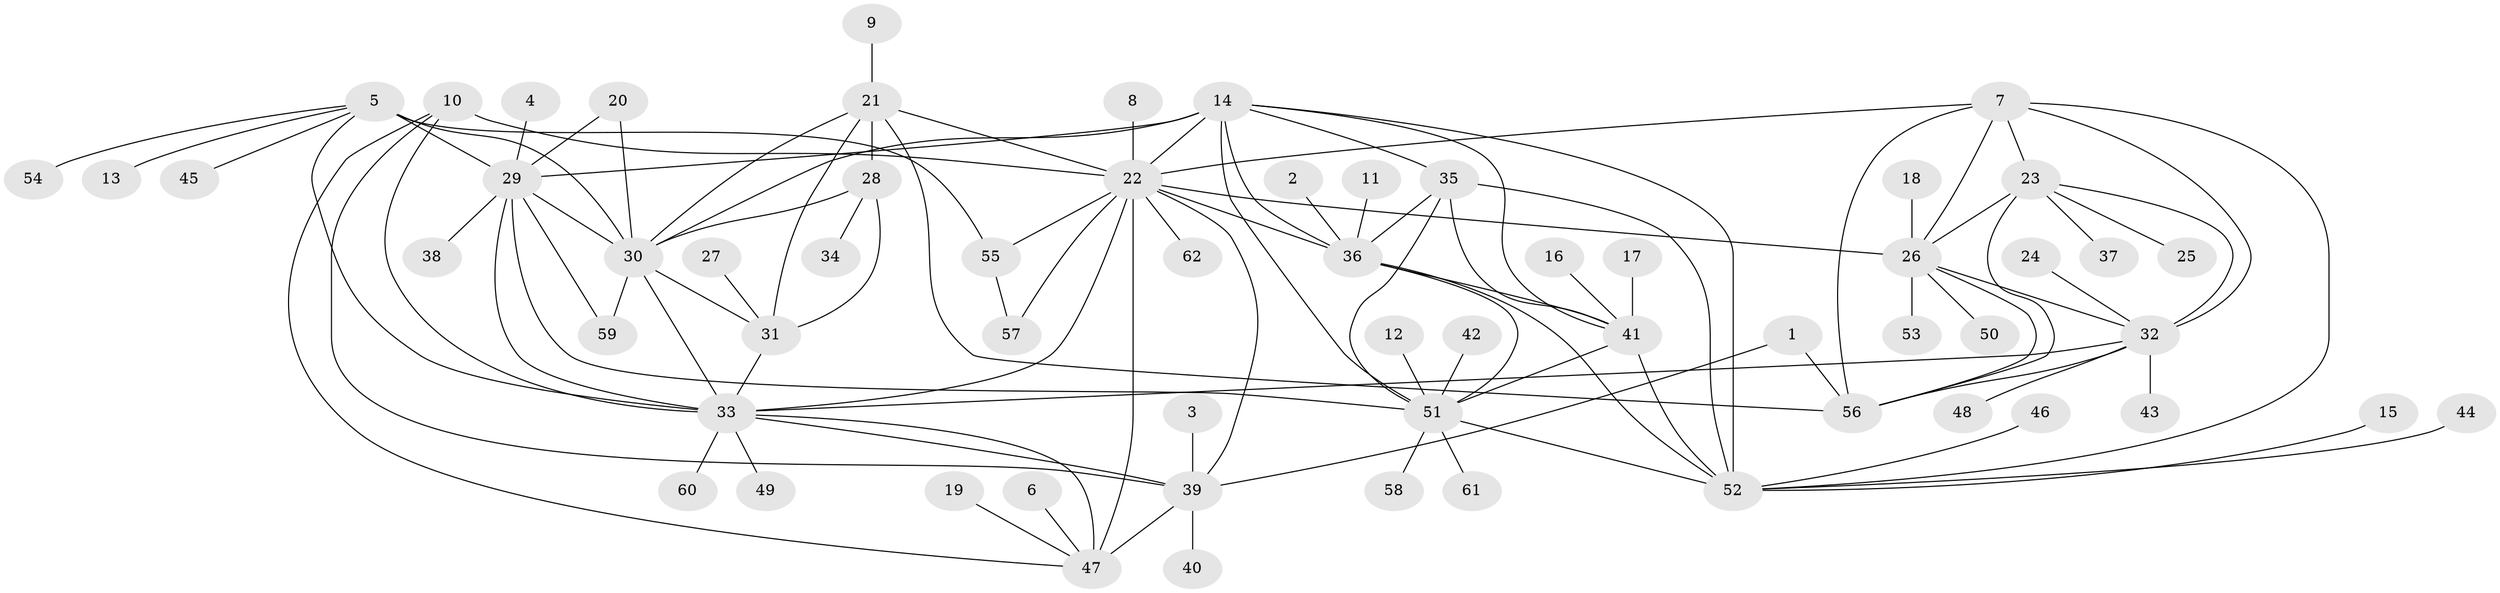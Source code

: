 // original degree distribution, {8: 0.024193548387096774, 7: 0.04838709677419355, 9: 0.08064516129032258, 10: 0.03225806451612903, 6: 0.03225806451612903, 14: 0.008064516129032258, 5: 0.008064516129032258, 12: 0.008064516129032258, 2: 0.1935483870967742, 1: 0.532258064516129, 3: 0.024193548387096774, 4: 0.008064516129032258}
// Generated by graph-tools (version 1.1) at 2025/26/03/09/25 03:26:39]
// undirected, 62 vertices, 104 edges
graph export_dot {
graph [start="1"]
  node [color=gray90,style=filled];
  1;
  2;
  3;
  4;
  5;
  6;
  7;
  8;
  9;
  10;
  11;
  12;
  13;
  14;
  15;
  16;
  17;
  18;
  19;
  20;
  21;
  22;
  23;
  24;
  25;
  26;
  27;
  28;
  29;
  30;
  31;
  32;
  33;
  34;
  35;
  36;
  37;
  38;
  39;
  40;
  41;
  42;
  43;
  44;
  45;
  46;
  47;
  48;
  49;
  50;
  51;
  52;
  53;
  54;
  55;
  56;
  57;
  58;
  59;
  60;
  61;
  62;
  1 -- 39 [weight=1.0];
  1 -- 56 [weight=1.0];
  2 -- 36 [weight=1.0];
  3 -- 39 [weight=1.0];
  4 -- 29 [weight=1.0];
  5 -- 13 [weight=1.0];
  5 -- 29 [weight=4.0];
  5 -- 30 [weight=2.0];
  5 -- 33 [weight=2.0];
  5 -- 45 [weight=1.0];
  5 -- 54 [weight=1.0];
  5 -- 55 [weight=1.0];
  6 -- 47 [weight=1.0];
  7 -- 22 [weight=1.0];
  7 -- 23 [weight=2.0];
  7 -- 26 [weight=2.0];
  7 -- 32 [weight=2.0];
  7 -- 52 [weight=1.0];
  7 -- 56 [weight=2.0];
  8 -- 22 [weight=1.0];
  9 -- 21 [weight=1.0];
  10 -- 22 [weight=2.0];
  10 -- 33 [weight=1.0];
  10 -- 39 [weight=1.0];
  10 -- 47 [weight=1.0];
  11 -- 36 [weight=1.0];
  12 -- 51 [weight=1.0];
  14 -- 22 [weight=1.0];
  14 -- 29 [weight=1.0];
  14 -- 30 [weight=1.0];
  14 -- 35 [weight=1.0];
  14 -- 36 [weight=1.0];
  14 -- 41 [weight=1.0];
  14 -- 51 [weight=1.0];
  14 -- 52 [weight=1.0];
  15 -- 52 [weight=1.0];
  16 -- 41 [weight=1.0];
  17 -- 41 [weight=1.0];
  18 -- 26 [weight=1.0];
  19 -- 47 [weight=1.0];
  20 -- 29 [weight=1.0];
  20 -- 30 [weight=1.0];
  21 -- 22 [weight=1.0];
  21 -- 28 [weight=4.0];
  21 -- 30 [weight=2.0];
  21 -- 31 [weight=2.0];
  21 -- 56 [weight=1.0];
  22 -- 26 [weight=2.0];
  22 -- 33 [weight=2.0];
  22 -- 36 [weight=1.0];
  22 -- 39 [weight=2.0];
  22 -- 47 [weight=2.0];
  22 -- 55 [weight=1.0];
  22 -- 57 [weight=1.0];
  22 -- 62 [weight=1.0];
  23 -- 25 [weight=1.0];
  23 -- 26 [weight=1.0];
  23 -- 32 [weight=1.0];
  23 -- 37 [weight=1.0];
  23 -- 56 [weight=1.0];
  24 -- 32 [weight=1.0];
  26 -- 32 [weight=1.0];
  26 -- 50 [weight=1.0];
  26 -- 53 [weight=1.0];
  26 -- 56 [weight=1.0];
  27 -- 31 [weight=1.0];
  28 -- 30 [weight=2.0];
  28 -- 31 [weight=2.0];
  28 -- 34 [weight=1.0];
  29 -- 30 [weight=2.0];
  29 -- 33 [weight=2.0];
  29 -- 38 [weight=1.0];
  29 -- 51 [weight=1.0];
  29 -- 59 [weight=1.0];
  30 -- 31 [weight=1.0];
  30 -- 33 [weight=1.0];
  30 -- 59 [weight=1.0];
  31 -- 33 [weight=1.0];
  32 -- 33 [weight=1.0];
  32 -- 43 [weight=1.0];
  32 -- 48 [weight=1.0];
  32 -- 56 [weight=1.0];
  33 -- 39 [weight=1.0];
  33 -- 47 [weight=1.0];
  33 -- 49 [weight=1.0];
  33 -- 60 [weight=1.0];
  35 -- 36 [weight=1.0];
  35 -- 41 [weight=1.0];
  35 -- 51 [weight=1.0];
  35 -- 52 [weight=1.0];
  36 -- 41 [weight=1.0];
  36 -- 51 [weight=1.0];
  36 -- 52 [weight=1.0];
  39 -- 40 [weight=1.0];
  39 -- 47 [weight=1.0];
  41 -- 51 [weight=1.0];
  41 -- 52 [weight=1.0];
  42 -- 51 [weight=1.0];
  44 -- 52 [weight=1.0];
  46 -- 52 [weight=1.0];
  51 -- 52 [weight=1.0];
  51 -- 58 [weight=1.0];
  51 -- 61 [weight=1.0];
  55 -- 57 [weight=1.0];
}
